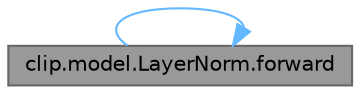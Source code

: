 digraph "clip.model.LayerNorm.forward"
{
 // LATEX_PDF_SIZE
  bgcolor="transparent";
  edge [fontname=Helvetica,fontsize=10,labelfontname=Helvetica,labelfontsize=10];
  node [fontname=Helvetica,fontsize=10,shape=box,height=0.2,width=0.4];
  rankdir="LR";
  Node1 [id="Node000001",label="clip.model.LayerNorm.forward",height=0.2,width=0.4,color="gray40", fillcolor="grey60", style="filled", fontcolor="black",tooltip="Forward pass of LayerNorm with fp16 support."];
  Node1 -> Node1 [id="edge1_Node000001_Node000001",color="steelblue1",style="solid",tooltip=" "];
}

